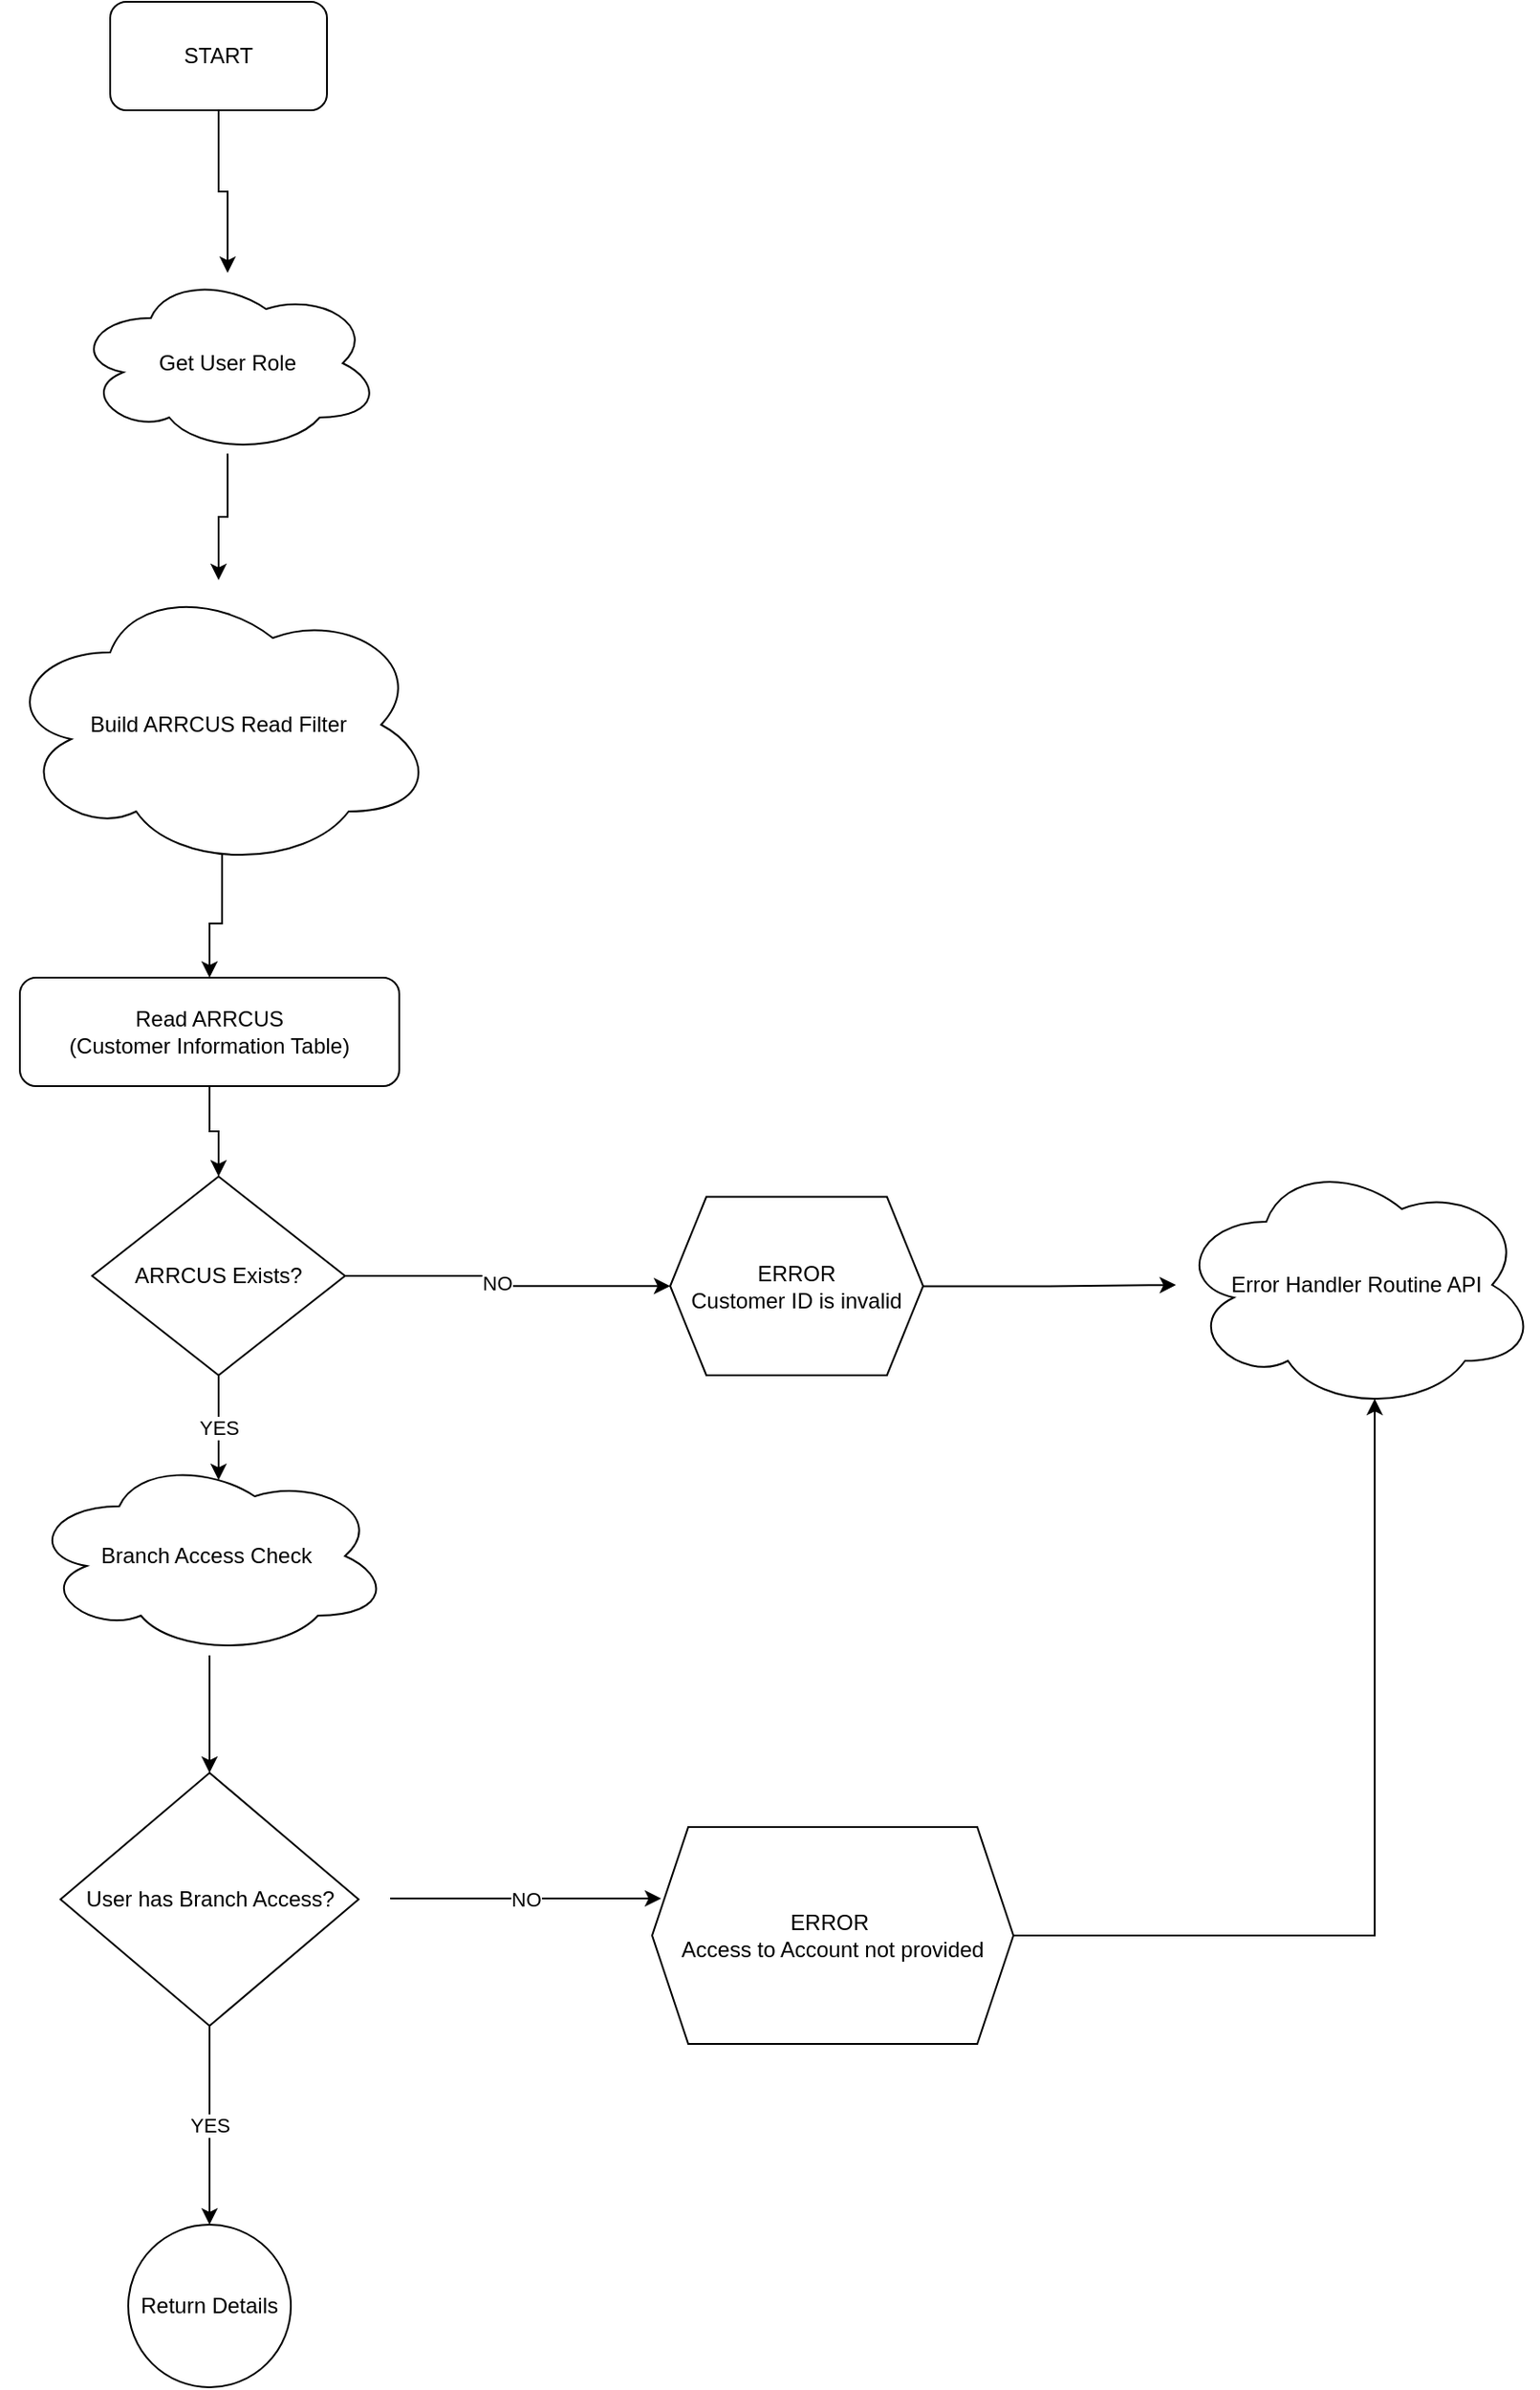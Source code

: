 <mxfile version="26.0.4">
  <diagram name="Page-1" id="l2Kele2ydAgOPlvw6YNG">
    <mxGraphModel dx="1426" dy="791" grid="1" gridSize="10" guides="0" tooltips="1" connect="1" arrows="1" fold="1" page="1" pageScale="1" pageWidth="1700" pageHeight="1100" math="0" shadow="0">
      <root>
        <mxCell id="0" />
        <mxCell id="1" parent="0" />
        <mxCell id="XzEUsxfF51lW0wZKHU5--5" style="edgeStyle=orthogonalEdgeStyle;rounded=0;orthogonalLoop=1;jettySize=auto;html=1;exitX=0.5;exitY=1;exitDx=0;exitDy=0;" parent="1" source="XzEUsxfF51lW0wZKHU5--1" target="CgaJxQhqAOOL0xfK_1V--5" edge="1">
          <mxGeometry relative="1" as="geometry" />
        </mxCell>
        <mxCell id="XzEUsxfF51lW0wZKHU5--1" value="START" style="rounded=1;whiteSpace=wrap;html=1;" parent="1" vertex="1">
          <mxGeometry x="460" y="60" width="120" height="60" as="geometry" />
        </mxCell>
        <mxCell id="XzEUsxfF51lW0wZKHU5--8" value="" style="edgeStyle=orthogonalEdgeStyle;rounded=0;orthogonalLoop=1;jettySize=auto;html=1;" parent="1" source="XzEUsxfF51lW0wZKHU5--2" target="XzEUsxfF51lW0wZKHU5--6" edge="1">
          <mxGeometry relative="1" as="geometry" />
        </mxCell>
        <mxCell id="XzEUsxfF51lW0wZKHU5--2" value="Read ARRCUS&lt;br&gt;(Customer Information Table)" style="rounded=1;whiteSpace=wrap;html=1;" parent="1" vertex="1">
          <mxGeometry x="410" y="600" width="210" height="60" as="geometry" />
        </mxCell>
        <mxCell id="XzEUsxfF51lW0wZKHU5--10" style="edgeStyle=orthogonalEdgeStyle;rounded=0;orthogonalLoop=1;jettySize=auto;html=1;exitX=1;exitY=0.5;exitDx=0;exitDy=0;entryX=0;entryY=0.5;entryDx=0;entryDy=0;" parent="1" source="XzEUsxfF51lW0wZKHU5--6" target="XzEUsxfF51lW0wZKHU5--9" edge="1">
          <mxGeometry relative="1" as="geometry" />
        </mxCell>
        <mxCell id="XzEUsxfF51lW0wZKHU5--11" value="NO" style="edgeLabel;html=1;align=center;verticalAlign=middle;resizable=0;points=[];" parent="XzEUsxfF51lW0wZKHU5--10" vertex="1" connectable="0">
          <mxGeometry x="-0.094" y="-4" relative="1" as="geometry">
            <mxPoint as="offset" />
          </mxGeometry>
        </mxCell>
        <mxCell id="XzEUsxfF51lW0wZKHU5--6" value="ARRCUS Exists?" style="rhombus;whiteSpace=wrap;html=1;" parent="1" vertex="1">
          <mxGeometry x="450" y="710" width="140" height="110" as="geometry" />
        </mxCell>
        <mxCell id="CgaJxQhqAOOL0xfK_1V--2" value="" style="edgeStyle=orthogonalEdgeStyle;rounded=0;orthogonalLoop=1;jettySize=auto;html=1;" parent="1" source="XzEUsxfF51lW0wZKHU5--9" target="CgaJxQhqAOOL0xfK_1V--1" edge="1">
          <mxGeometry relative="1" as="geometry" />
        </mxCell>
        <mxCell id="XzEUsxfF51lW0wZKHU5--9" value="ERROR&lt;br&gt;Customer ID is invalid" style="shape=hexagon;perimeter=hexagonPerimeter2;whiteSpace=wrap;html=1;fixedSize=1;" parent="1" vertex="1">
          <mxGeometry x="770" y="721.25" width="140" height="98.75" as="geometry" />
        </mxCell>
        <mxCell id="glR3XG1QDC5jiJAusbpo-4" value="" style="edgeStyle=orthogonalEdgeStyle;rounded=0;orthogonalLoop=1;jettySize=auto;html=1;" parent="1" source="XzEUsxfF51lW0wZKHU5--12" target="glR3XG1QDC5jiJAusbpo-1" edge="1">
          <mxGeometry relative="1" as="geometry" />
        </mxCell>
        <mxCell id="XzEUsxfF51lW0wZKHU5--12" value="Branch Access Check&amp;nbsp;" style="ellipse;shape=cloud;whiteSpace=wrap;html=1;" parent="1" vertex="1">
          <mxGeometry x="415" y="865" width="200" height="110" as="geometry" />
        </mxCell>
        <mxCell id="XzEUsxfF51lW0wZKHU5--13" value="YES" style="edgeStyle=orthogonalEdgeStyle;rounded=0;orthogonalLoop=1;jettySize=auto;html=1;exitX=0.5;exitY=1;exitDx=0;exitDy=0;entryX=0.525;entryY=0.118;entryDx=0;entryDy=0;entryPerimeter=0;" parent="1" source="XzEUsxfF51lW0wZKHU5--6" target="XzEUsxfF51lW0wZKHU5--12" edge="1">
          <mxGeometry relative="1" as="geometry" />
        </mxCell>
        <mxCell id="glR3XG1QDC5jiJAusbpo-3" value="NO" style="edgeStyle=orthogonalEdgeStyle;rounded=0;orthogonalLoop=1;jettySize=auto;html=1;exitX=1;exitY=0.5;exitDx=0;exitDy=0;entryX=0;entryY=0.5;entryDx=0;entryDy=0;" parent="1" edge="1">
          <mxGeometry relative="1" as="geometry">
            <mxPoint x="615" y="1109.5" as="sourcePoint" />
            <mxPoint x="765" y="1109.5" as="targetPoint" />
          </mxGeometry>
        </mxCell>
        <mxCell id="glR3XG1QDC5jiJAusbpo-6" value="YES" style="edgeStyle=orthogonalEdgeStyle;rounded=0;orthogonalLoop=1;jettySize=auto;html=1;" parent="1" source="glR3XG1QDC5jiJAusbpo-1" target="glR3XG1QDC5jiJAusbpo-5" edge="1">
          <mxGeometry relative="1" as="geometry" />
        </mxCell>
        <mxCell id="glR3XG1QDC5jiJAusbpo-1" value="User has Branch Access?" style="rhombus;whiteSpace=wrap;html=1;" parent="1" vertex="1">
          <mxGeometry x="432.5" y="1040" width="165" height="140" as="geometry" />
        </mxCell>
        <mxCell id="glR3XG1QDC5jiJAusbpo-2" value="ERROR&amp;nbsp;&lt;br&gt;Access to Account not provided" style="shape=hexagon;perimeter=hexagonPerimeter2;whiteSpace=wrap;html=1;fixedSize=1;" parent="1" vertex="1">
          <mxGeometry x="760" y="1070" width="200" height="120" as="geometry" />
        </mxCell>
        <mxCell id="glR3XG1QDC5jiJAusbpo-5" value="Return Details" style="ellipse;whiteSpace=wrap;html=1;aspect=fixed;" parent="1" vertex="1">
          <mxGeometry x="470" y="1290" width="90" height="90" as="geometry" />
        </mxCell>
        <mxCell id="CgaJxQhqAOOL0xfK_1V--1" value="Error Handler Routine API" style="ellipse;shape=cloud;whiteSpace=wrap;html=1;" parent="1" vertex="1">
          <mxGeometry x="1050" y="700" width="200" height="140" as="geometry" />
        </mxCell>
        <mxCell id="CgaJxQhqAOOL0xfK_1V--4" value="" style="edgeStyle=orthogonalEdgeStyle;rounded=0;orthogonalLoop=1;jettySize=auto;html=1;exitX=0.508;exitY=0.938;exitDx=0;exitDy=0;exitPerimeter=0;" parent="1" source="CgaJxQhqAOOL0xfK_1V--3" target="XzEUsxfF51lW0wZKHU5--2" edge="1">
          <mxGeometry relative="1" as="geometry">
            <mxPoint x="520" y="550" as="sourcePoint" />
          </mxGeometry>
        </mxCell>
        <UserObject label="Build ARRCUS Read Filter" link="https://viewer.diagrams.net/?tags=%7B%7D&amp;lightbox=1&amp;highlight=0000ff&amp;edit=_blank&amp;layers=1&amp;nav=1&amp;title=Build_ARRCUS_Read_Filter.drawio#Uhttps%3A%2F%2Fraw.githubusercontent.com%2Feme-invera%2FCustomer_Maintenance%2Fmain%2FBuild_ARRCUS_Read_Filter.drawio" id="CgaJxQhqAOOL0xfK_1V--3">
          <mxCell style="ellipse;shape=cloud;whiteSpace=wrap;html=1;" parent="1" vertex="1">
            <mxGeometry x="400" y="380" width="240" height="160" as="geometry" />
          </mxCell>
        </UserObject>
        <mxCell id="CgaJxQhqAOOL0xfK_1V--6" style="edgeStyle=orthogonalEdgeStyle;rounded=0;orthogonalLoop=1;jettySize=auto;html=1;" parent="1" source="CgaJxQhqAOOL0xfK_1V--5" target="CgaJxQhqAOOL0xfK_1V--3" edge="1">
          <mxGeometry relative="1" as="geometry" />
        </mxCell>
        <UserObject label="Get User Role" link="https://viewer.diagrams.net/?tags=%7B%7D&amp;lightbox=1&amp;highlight=0000ff&amp;edit=_blank&amp;layers=1&amp;nav=1&amp;title=Get_User_Role.drawio#Uhttps%3A%2F%2Fraw.githubusercontent.com%2Feme-invera%2FCustomer_Maintenance%2Fmain%2FGet_User_Role.drawio" id="CgaJxQhqAOOL0xfK_1V--5">
          <mxCell style="ellipse;shape=cloud;whiteSpace=wrap;html=1;" parent="1" vertex="1">
            <mxGeometry x="440" y="210" width="170" height="100" as="geometry" />
          </mxCell>
        </UserObject>
        <mxCell id="CgaJxQhqAOOL0xfK_1V--7" style="edgeStyle=orthogonalEdgeStyle;rounded=0;orthogonalLoop=1;jettySize=auto;html=1;entryX=0.55;entryY=0.95;entryDx=0;entryDy=0;entryPerimeter=0;" parent="1" source="glR3XG1QDC5jiJAusbpo-2" target="CgaJxQhqAOOL0xfK_1V--1" edge="1">
          <mxGeometry relative="1" as="geometry" />
        </mxCell>
      </root>
    </mxGraphModel>
  </diagram>
</mxfile>
